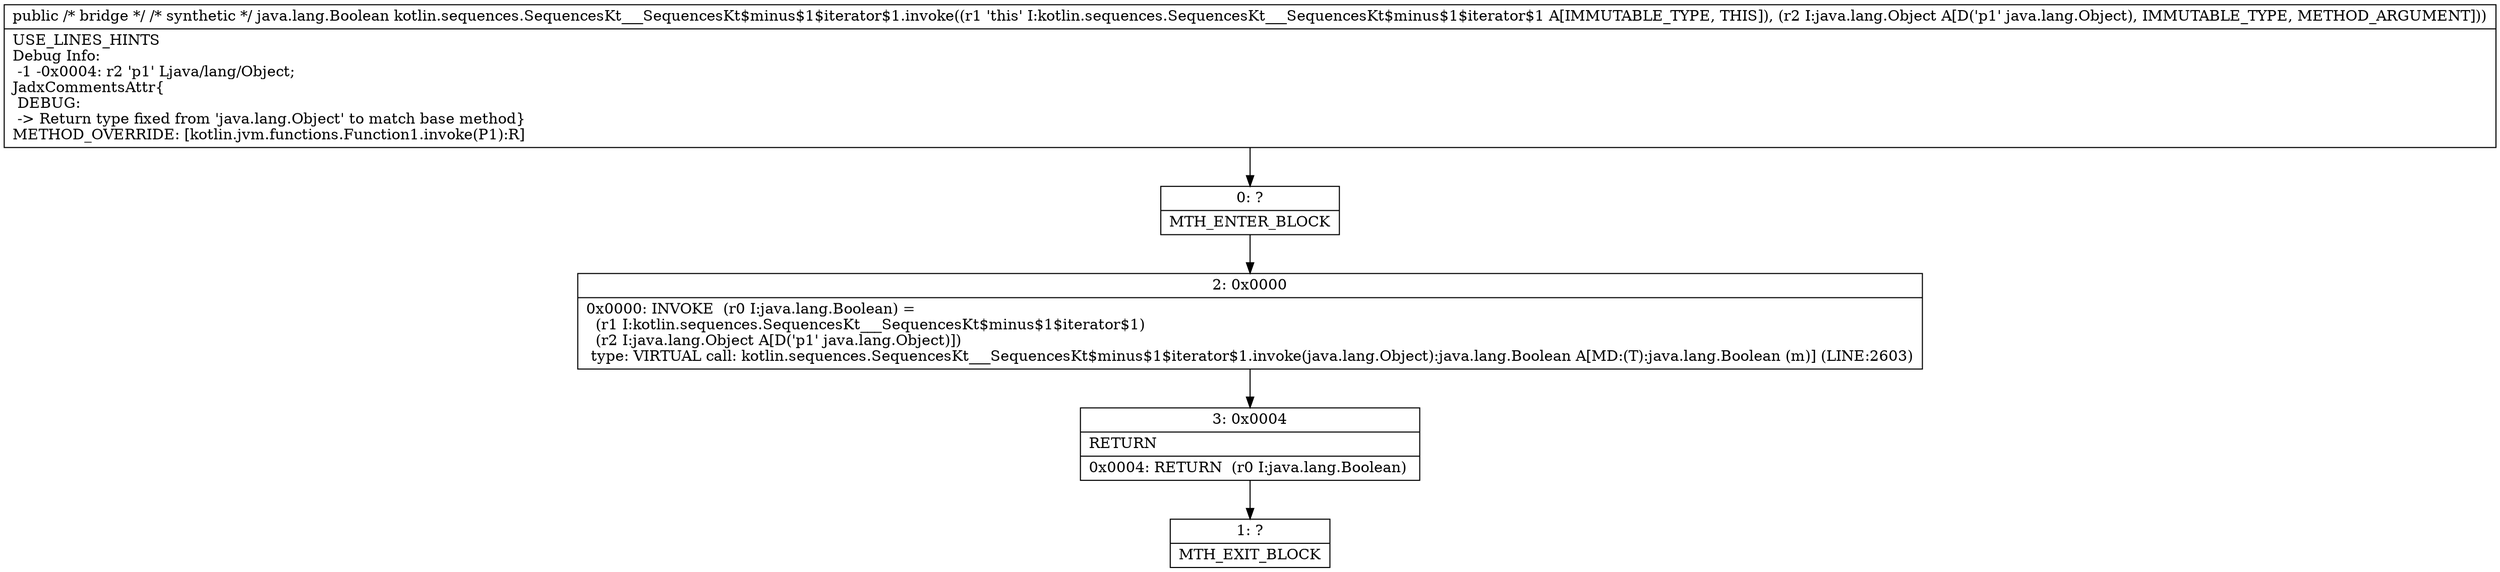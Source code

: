 digraph "CFG forkotlin.sequences.SequencesKt___SequencesKt$minus$1$iterator$1.invoke(Ljava\/lang\/Object;)Ljava\/lang\/Object;" {
Node_0 [shape=record,label="{0\:\ ?|MTH_ENTER_BLOCK\l}"];
Node_2 [shape=record,label="{2\:\ 0x0000|0x0000: INVOKE  (r0 I:java.lang.Boolean) = \l  (r1 I:kotlin.sequences.SequencesKt___SequencesKt$minus$1$iterator$1)\l  (r2 I:java.lang.Object A[D('p1' java.lang.Object)])\l type: VIRTUAL call: kotlin.sequences.SequencesKt___SequencesKt$minus$1$iterator$1.invoke(java.lang.Object):java.lang.Boolean A[MD:(T):java.lang.Boolean (m)] (LINE:2603)\l}"];
Node_3 [shape=record,label="{3\:\ 0x0004|RETURN\l|0x0004: RETURN  (r0 I:java.lang.Boolean) \l}"];
Node_1 [shape=record,label="{1\:\ ?|MTH_EXIT_BLOCK\l}"];
MethodNode[shape=record,label="{public \/* bridge *\/ \/* synthetic *\/ java.lang.Boolean kotlin.sequences.SequencesKt___SequencesKt$minus$1$iterator$1.invoke((r1 'this' I:kotlin.sequences.SequencesKt___SequencesKt$minus$1$iterator$1 A[IMMUTABLE_TYPE, THIS]), (r2 I:java.lang.Object A[D('p1' java.lang.Object), IMMUTABLE_TYPE, METHOD_ARGUMENT]))  | USE_LINES_HINTS\lDebug Info:\l  \-1 \-0x0004: r2 'p1' Ljava\/lang\/Object;\lJadxCommentsAttr\{\l DEBUG: \l \-\> Return type fixed from 'java.lang.Object' to match base method\}\lMETHOD_OVERRIDE: [kotlin.jvm.functions.Function1.invoke(P1):R]\l}"];
MethodNode -> Node_0;Node_0 -> Node_2;
Node_2 -> Node_3;
Node_3 -> Node_1;
}

